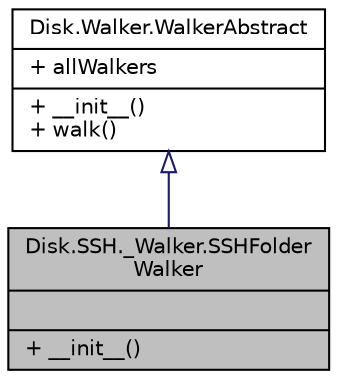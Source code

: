 digraph "Disk.SSH._Walker.SSHFolderWalker"
{
 // INTERACTIVE_SVG=YES
  bgcolor="transparent";
  edge [fontname="Helvetica",fontsize="10",labelfontname="Helvetica",labelfontsize="10"];
  node [fontname="Helvetica",fontsize="10",shape=record];
  Node1 [label="{Disk.SSH._Walker.SSHFolder\lWalker\n||+ __init__()\l}",height=0.2,width=0.4,color="black", fillcolor="grey75", style="filled" fontcolor="black"];
  Node2 -> Node1 [dir="back",color="midnightblue",fontsize="10",style="solid",arrowtail="onormal",fontname="Helvetica"];
  Node2 [label="{Disk.Walker.WalkerAbstract\n|+ allWalkers\l|+ __init__()\l+ walk()\l}",height=0.2,width=0.4,color="black",URL="$class_disk_1_1_walker_1_1_walker_abstract.html",tooltip="Gets a list of files and/or folders in a folder."];
}
